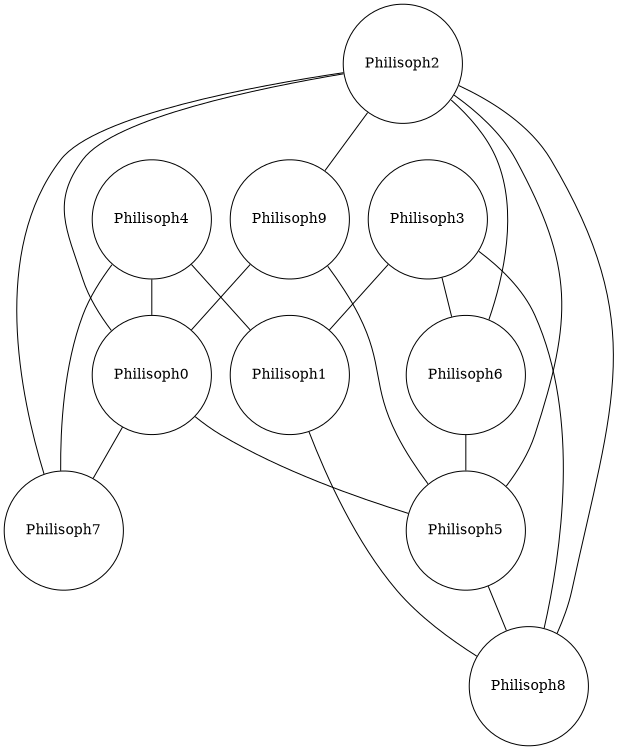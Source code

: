 graph ClusterNodes {
		graph [ dpi = 600 ]; 
		rankdir=UD;
		size="8,5";
		node [shape = circle];
	Philisoph2 -- Philisoph5
	Philisoph2 -- Philisoph7
	Philisoph2 -- Philisoph9
	Philisoph2 -- Philisoph6
	Philisoph2 -- Philisoph8
	Philisoph2 -- Philisoph0
	Philisoph3 -- Philisoph6
	Philisoph3 -- Philisoph8
	Philisoph3 -- Philisoph1
	Philisoph4 -- Philisoph1
	Philisoph4 -- Philisoph7
	Philisoph4 -- Philisoph0
	Philisoph6 -- Philisoph5
	Philisoph9 -- Philisoph0
	Philisoph9 -- Philisoph5
	Philisoph0 -- Philisoph5
	Philisoph0 -- Philisoph7
	Philisoph1 -- Philisoph8
	Philisoph5 -- Philisoph8
}
